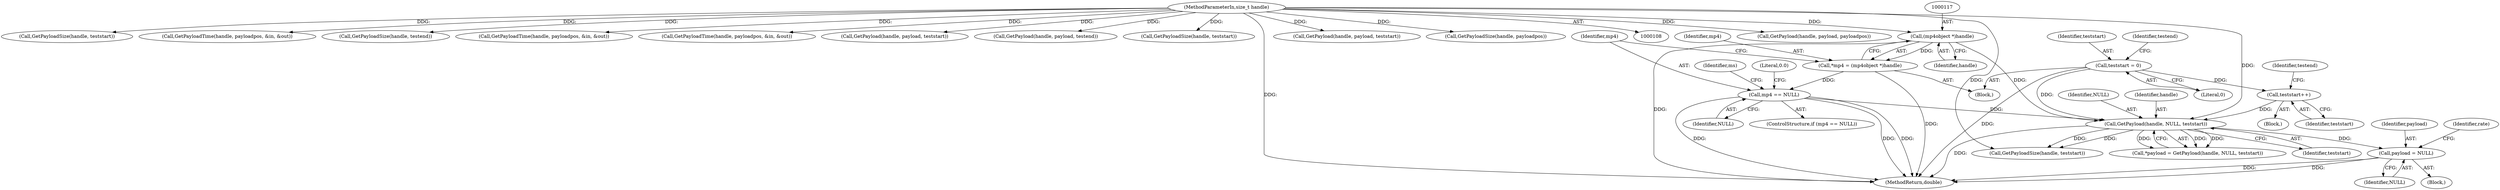digraph "1_gpmf-parser_341f12cd5b97ab419e53853ca00176457c9f1681_1@pointer" {
"1000698" [label="(Call,payload = NULL)"];
"1000167" [label="(Call,GetPayload(handle, NULL, teststart))"];
"1000116" [label="(Call,(mp4object *)handle)"];
"1000109" [label="(MethodParameterIn,size_t handle)"];
"1000120" [label="(Call,mp4 == NULL)"];
"1000114" [label="(Call,*mp4 = (mp4object *)handle)"];
"1000132" [label="(Call,teststart = 0)"];
"1000160" [label="(Call,teststart++)"];
"1000120" [label="(Call,mp4 == NULL)"];
"1000695" [label="(Block,)"];
"1000109" [label="(MethodParameterIn,size_t handle)"];
"1000465" [label="(Call,GetPayload(handle, payload, payloadpos))"];
"1000227" [label="(Call,GetPayloadSize(handle, teststart))"];
"1000700" [label="(Identifier,NULL)"];
"1000124" [label="(Literal,0.0)"];
"1000137" [label="(Identifier,testend)"];
"1000121" [label="(Identifier,mp4)"];
"1000160" [label="(Call,teststart++)"];
"1000167" [label="(Call,GetPayload(handle, NULL, teststart))"];
"1000602" [label="(Call,GetPayloadTime(handle, payloadpos, &in, &out))"];
"1000699" [label="(Identifier,payload)"];
"1000306" [label="(Call,GetPayloadSize(handle, testend))"];
"1000165" [label="(Call,*payload = GetPayload(handle, NULL, teststart))"];
"1000567" [label="(Call,GetPayloadTime(handle, payloadpos, &in, &out))"];
"1000122" [label="(Identifier,NULL)"];
"1000698" [label="(Call,payload = NULL)"];
"1000118" [label="(Identifier,handle)"];
"1000532" [label="(Call,GetPayloadTime(handle, payloadpos, &in, &out))"];
"1000243" [label="(Call,GetPayload(handle, payload, teststart))"];
"1000300" [label="(Call,GetPayload(handle, payload, testend))"];
"1000119" [label="(ControlStructure,if (mp4 == NULL))"];
"1000112" [label="(Block,)"];
"1000114" [label="(Call,*mp4 = (mp4object *)handle)"];
"1000159" [label="(Block,)"];
"1000170" [label="(Identifier,teststart)"];
"1000161" [label="(Identifier,teststart)"];
"1000163" [label="(Identifier,testend)"];
"1000115" [label="(Identifier,mp4)"];
"1000249" [label="(Call,GetPayloadSize(handle, teststart))"];
"1000132" [label="(Call,teststart = 0)"];
"1000221" [label="(Call,GetPayload(handle, payload, teststart))"];
"1000116" [label="(Call,(mp4object *)handle)"];
"1000128" [label="(Identifier,ms)"];
"1000133" [label="(Identifier,teststart)"];
"1000702" [label="(Identifier,rate)"];
"1000703" [label="(MethodReturn,double)"];
"1000134" [label="(Literal,0)"];
"1000471" [label="(Call,GetPayloadSize(handle, payloadpos))"];
"1000169" [label="(Identifier,NULL)"];
"1000168" [label="(Identifier,handle)"];
"1000174" [label="(Call,GetPayloadSize(handle, teststart))"];
"1000698" -> "1000695"  [label="AST: "];
"1000698" -> "1000700"  [label="CFG: "];
"1000699" -> "1000698"  [label="AST: "];
"1000700" -> "1000698"  [label="AST: "];
"1000702" -> "1000698"  [label="CFG: "];
"1000698" -> "1000703"  [label="DDG: "];
"1000698" -> "1000703"  [label="DDG: "];
"1000167" -> "1000698"  [label="DDG: "];
"1000167" -> "1000165"  [label="AST: "];
"1000167" -> "1000170"  [label="CFG: "];
"1000168" -> "1000167"  [label="AST: "];
"1000169" -> "1000167"  [label="AST: "];
"1000170" -> "1000167"  [label="AST: "];
"1000165" -> "1000167"  [label="CFG: "];
"1000167" -> "1000703"  [label="DDG: "];
"1000167" -> "1000165"  [label="DDG: "];
"1000167" -> "1000165"  [label="DDG: "];
"1000167" -> "1000165"  [label="DDG: "];
"1000116" -> "1000167"  [label="DDG: "];
"1000109" -> "1000167"  [label="DDG: "];
"1000120" -> "1000167"  [label="DDG: "];
"1000132" -> "1000167"  [label="DDG: "];
"1000160" -> "1000167"  [label="DDG: "];
"1000167" -> "1000174"  [label="DDG: "];
"1000167" -> "1000174"  [label="DDG: "];
"1000116" -> "1000114"  [label="AST: "];
"1000116" -> "1000118"  [label="CFG: "];
"1000117" -> "1000116"  [label="AST: "];
"1000118" -> "1000116"  [label="AST: "];
"1000114" -> "1000116"  [label="CFG: "];
"1000116" -> "1000703"  [label="DDG: "];
"1000116" -> "1000114"  [label="DDG: "];
"1000109" -> "1000116"  [label="DDG: "];
"1000109" -> "1000108"  [label="AST: "];
"1000109" -> "1000703"  [label="DDG: "];
"1000109" -> "1000174"  [label="DDG: "];
"1000109" -> "1000221"  [label="DDG: "];
"1000109" -> "1000227"  [label="DDG: "];
"1000109" -> "1000243"  [label="DDG: "];
"1000109" -> "1000249"  [label="DDG: "];
"1000109" -> "1000300"  [label="DDG: "];
"1000109" -> "1000306"  [label="DDG: "];
"1000109" -> "1000465"  [label="DDG: "];
"1000109" -> "1000471"  [label="DDG: "];
"1000109" -> "1000532"  [label="DDG: "];
"1000109" -> "1000567"  [label="DDG: "];
"1000109" -> "1000602"  [label="DDG: "];
"1000120" -> "1000119"  [label="AST: "];
"1000120" -> "1000122"  [label="CFG: "];
"1000121" -> "1000120"  [label="AST: "];
"1000122" -> "1000120"  [label="AST: "];
"1000124" -> "1000120"  [label="CFG: "];
"1000128" -> "1000120"  [label="CFG: "];
"1000120" -> "1000703"  [label="DDG: "];
"1000120" -> "1000703"  [label="DDG: "];
"1000120" -> "1000703"  [label="DDG: "];
"1000114" -> "1000120"  [label="DDG: "];
"1000114" -> "1000112"  [label="AST: "];
"1000115" -> "1000114"  [label="AST: "];
"1000121" -> "1000114"  [label="CFG: "];
"1000114" -> "1000703"  [label="DDG: "];
"1000132" -> "1000112"  [label="AST: "];
"1000132" -> "1000134"  [label="CFG: "];
"1000133" -> "1000132"  [label="AST: "];
"1000134" -> "1000132"  [label="AST: "];
"1000137" -> "1000132"  [label="CFG: "];
"1000132" -> "1000703"  [label="DDG: "];
"1000132" -> "1000160"  [label="DDG: "];
"1000160" -> "1000159"  [label="AST: "];
"1000160" -> "1000161"  [label="CFG: "];
"1000161" -> "1000160"  [label="AST: "];
"1000163" -> "1000160"  [label="CFG: "];
}
